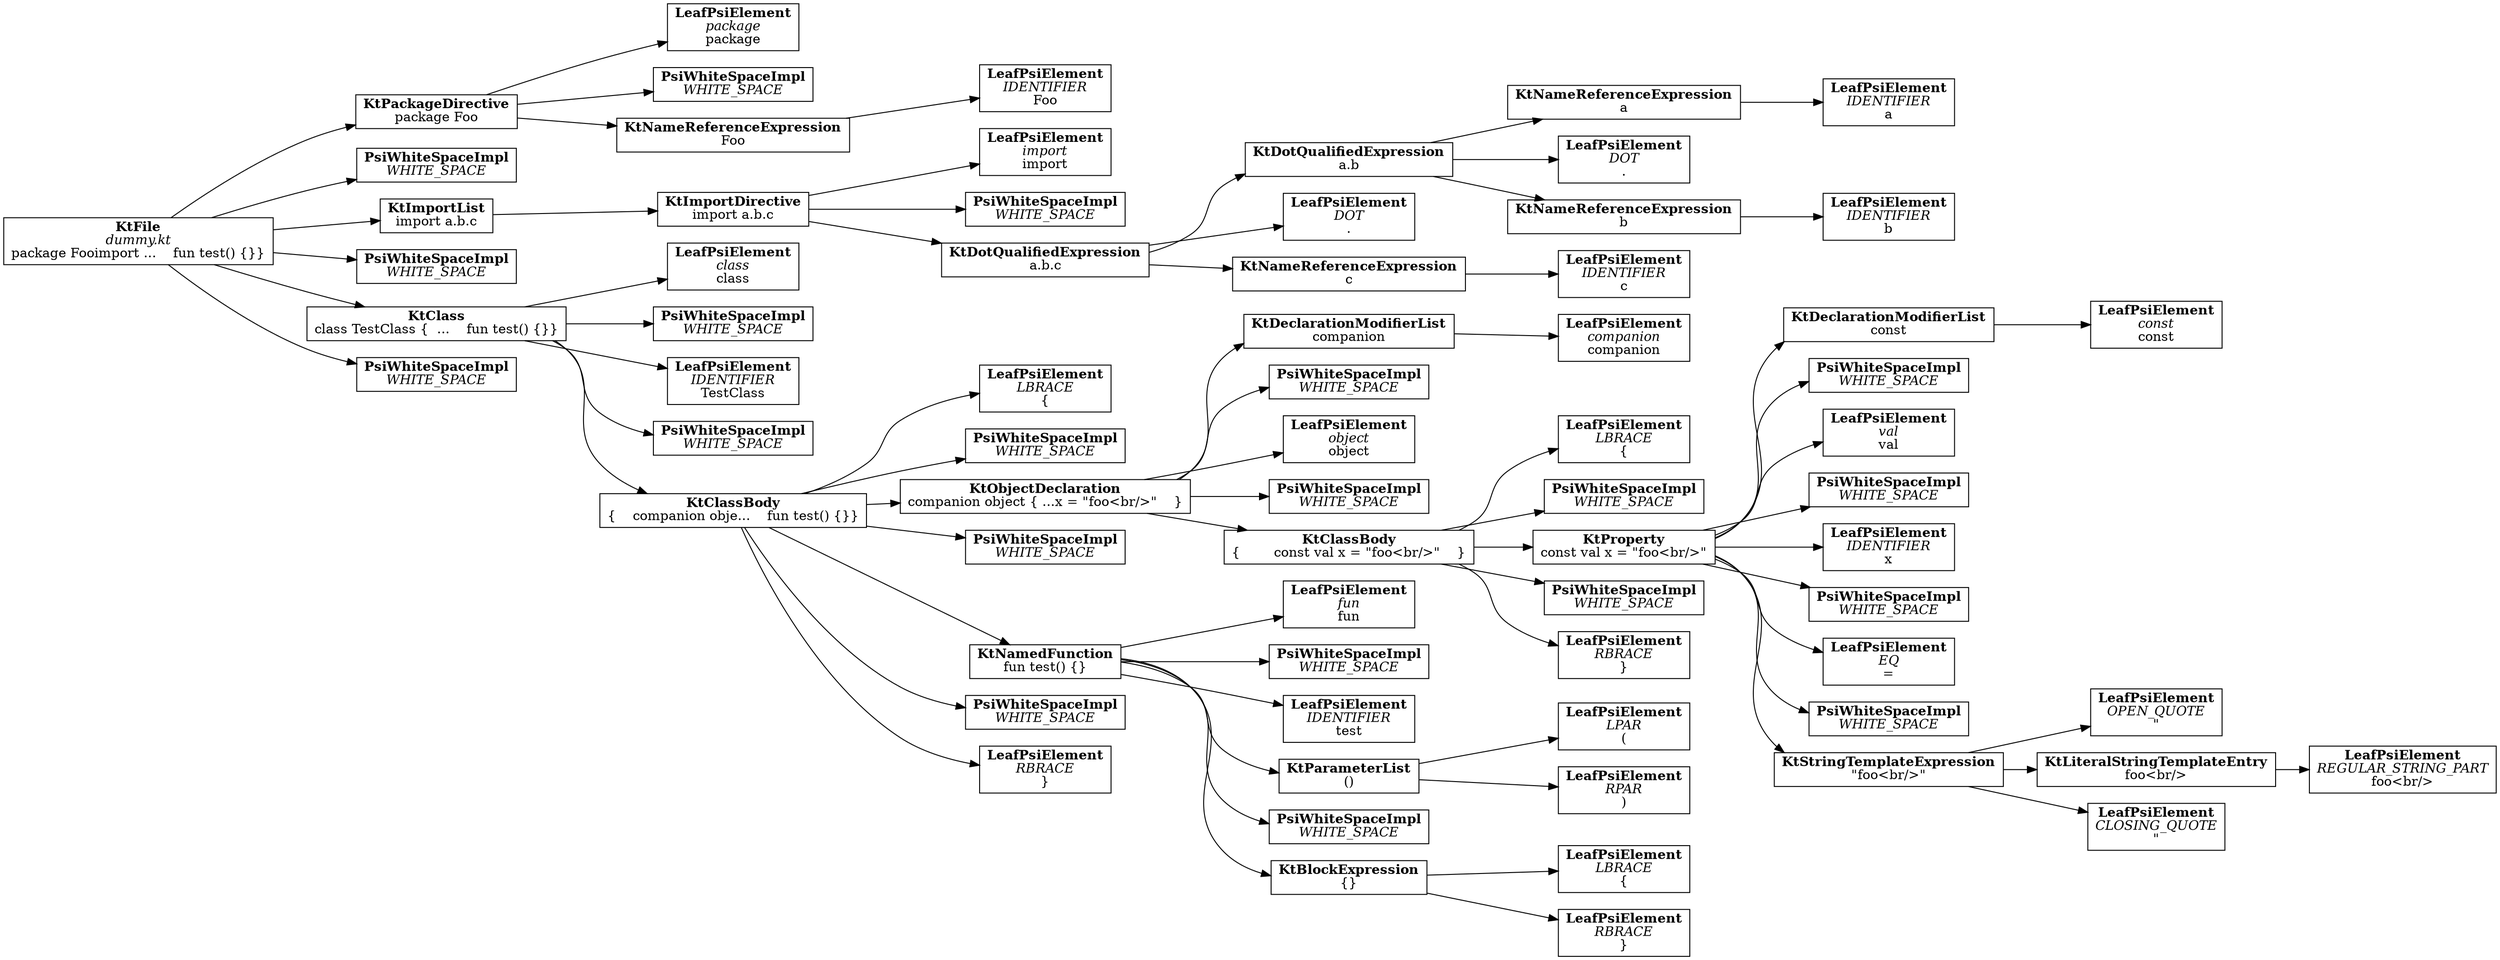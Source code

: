 digraph {
  graph [rankdir = LR]
  70 [shape=box label=<<b>KtFile</b><br/><i>dummy.kt</i><br/>package Fooimport ...    fun test() {}}>]
  4 [shape=box label=<<b>KtPackageDirective</b><br/>package Foo>]
  0 [shape=box label=<<b>LeafPsiElement</b><br/><i>package</i><br/>package>]
  1 [shape=box label=<<b>PsiWhiteSpaceImpl</b><br/><i>WHITE_SPACE</i><br/>>]
  3 [shape=box label=<<b>KtNameReferenceExpression</b><br/>Foo>]
  2 [shape=box label=<<b>LeafPsiElement</b><br/><i>IDENTIFIER</i><br/>Foo>]
  5 [shape=box label=<<b>PsiWhiteSpaceImpl</b><br/><i>WHITE_SPACE</i><br/>>]
  19 [shape=box label=<<b>KtImportList</b><br/>import a.b.c>]
  18 [shape=box label=<<b>KtImportDirective</b><br/>import a.b.c>]
  6 [shape=box label=<<b>LeafPsiElement</b><br/><i>import</i><br/>import>]
  7 [shape=box label=<<b>PsiWhiteSpaceImpl</b><br/><i>WHITE_SPACE</i><br/>>]
  17 [shape=box label=<<b>KtDotQualifiedExpression</b><br/>a.b.c>]
  13 [shape=box label=<<b>KtDotQualifiedExpression</b><br/>a.b>]
  9 [shape=box label=<<b>KtNameReferenceExpression</b><br/>a>]
  8 [shape=box label=<<b>LeafPsiElement</b><br/><i>IDENTIFIER</i><br/>a>]
  10 [shape=box label=<<b>LeafPsiElement</b><br/><i>DOT</i><br/>.>]
  12 [shape=box label=<<b>KtNameReferenceExpression</b><br/>b>]
  11 [shape=box label=<<b>LeafPsiElement</b><br/><i>IDENTIFIER</i><br/>b>]
  14 [shape=box label=<<b>LeafPsiElement</b><br/><i>DOT</i><br/>.>]
  16 [shape=box label=<<b>KtNameReferenceExpression</b><br/>c>]
  15 [shape=box label=<<b>LeafPsiElement</b><br/><i>IDENTIFIER</i><br/>c>]
  20 [shape=box label=<<b>PsiWhiteSpaceImpl</b><br/><i>WHITE_SPACE</i><br/>>]
  68 [shape=box label=<<b>KtClass</b><br/>class TestClass {  ...    fun test() {}}>]
  21 [shape=box label=<<b>LeafPsiElement</b><br/><i>class</i><br/>class>]
  22 [shape=box label=<<b>PsiWhiteSpaceImpl</b><br/><i>WHITE_SPACE</i><br/>>]
  23 [shape=box label=<<b>LeafPsiElement</b><br/><i>IDENTIFIER</i><br/>TestClass>]
  24 [shape=box label=<<b>PsiWhiteSpaceImpl</b><br/><i>WHITE_SPACE</i><br/>>]
  67 [shape=box label=<<b>KtClassBody</b><br/>{    companion obje...    fun test() {}}>]
  25 [shape=box label=<<b>LeafPsiElement</b><br/><i>LBRACE</i><br/>{>]
  26 [shape=box label=<<b>PsiWhiteSpaceImpl</b><br/><i>WHITE_SPACE</i><br/>>]
  52 [shape=box label=<<b>KtObjectDeclaration</b><br/>companion object { ...x = "foo&lt;br/&gt;"    }>]
  28 [shape=box label=<<b>KtDeclarationModifierList</b><br/>companion>]
  27 [shape=box label=<<b>LeafPsiElement</b><br/><i>companion</i><br/>companion>]
  29 [shape=box label=<<b>PsiWhiteSpaceImpl</b><br/><i>WHITE_SPACE</i><br/>>]
  30 [shape=box label=<<b>LeafPsiElement</b><br/><i>object</i><br/>object>]
  31 [shape=box label=<<b>PsiWhiteSpaceImpl</b><br/><i>WHITE_SPACE</i><br/>>]
  51 [shape=box label=<<b>KtClassBody</b><br/>{        const val x = "foo&lt;br/&gt;"    }>]
  32 [shape=box label=<<b>LeafPsiElement</b><br/><i>LBRACE</i><br/>{>]
  33 [shape=box label=<<b>PsiWhiteSpaceImpl</b><br/><i>WHITE_SPACE</i><br/>>]
  48 [shape=box label=<<b>KtProperty</b><br/>const val x = "foo&lt;br/&gt;">]
  35 [shape=box label=<<b>KtDeclarationModifierList</b><br/>const>]
  34 [shape=box label=<<b>LeafPsiElement</b><br/><i>const</i><br/>const>]
  36 [shape=box label=<<b>PsiWhiteSpaceImpl</b><br/><i>WHITE_SPACE</i><br/>>]
  37 [shape=box label=<<b>LeafPsiElement</b><br/><i>val</i><br/>val>]
  38 [shape=box label=<<b>PsiWhiteSpaceImpl</b><br/><i>WHITE_SPACE</i><br/>>]
  39 [shape=box label=<<b>LeafPsiElement</b><br/><i>IDENTIFIER</i><br/>x>]
  40 [shape=box label=<<b>PsiWhiteSpaceImpl</b><br/><i>WHITE_SPACE</i><br/>>]
  41 [shape=box label=<<b>LeafPsiElement</b><br/><i>EQ</i><br/>=>]
  42 [shape=box label=<<b>PsiWhiteSpaceImpl</b><br/><i>WHITE_SPACE</i><br/>>]
  47 [shape=box label=<<b>KtStringTemplateExpression</b><br/>"foo&lt;br/&gt;">]
  43 [shape=box label=<<b>LeafPsiElement</b><br/><i>OPEN_QUOTE</i><br/>">]
  45 [shape=box label=<<b>KtLiteralStringTemplateEntry</b><br/>foo&lt;br/&gt;>]
  44 [shape=box label=<<b>LeafPsiElement</b><br/><i>REGULAR_STRING_PART</i><br/>foo&lt;br/&gt;>]
  46 [shape=box label=<<b>LeafPsiElement</b><br/><i>CLOSING_QUOTE</i><br/>">]
  49 [shape=box label=<<b>PsiWhiteSpaceImpl</b><br/><i>WHITE_SPACE</i><br/>>]
  50 [shape=box label=<<b>LeafPsiElement</b><br/><i>RBRACE</i><br/>}>]
  53 [shape=box label=<<b>PsiWhiteSpaceImpl</b><br/><i>WHITE_SPACE</i><br/>>]
  64 [shape=box label=<<b>KtNamedFunction</b><br/>fun test() {}>]
  54 [shape=box label=<<b>LeafPsiElement</b><br/><i>fun</i><br/>fun>]
  55 [shape=box label=<<b>PsiWhiteSpaceImpl</b><br/><i>WHITE_SPACE</i><br/>>]
  56 [shape=box label=<<b>LeafPsiElement</b><br/><i>IDENTIFIER</i><br/>test>]
  59 [shape=box label=<<b>KtParameterList</b><br/>()>]
  57 [shape=box label=<<b>LeafPsiElement</b><br/><i>LPAR</i><br/>(>]
  58 [shape=box label=<<b>LeafPsiElement</b><br/><i>RPAR</i><br/>)>]
  60 [shape=box label=<<b>PsiWhiteSpaceImpl</b><br/><i>WHITE_SPACE</i><br/>>]
  63 [shape=box label=<<b>KtBlockExpression</b><br/>{}>]
  61 [shape=box label=<<b>LeafPsiElement</b><br/><i>LBRACE</i><br/>{>]
  62 [shape=box label=<<b>LeafPsiElement</b><br/><i>RBRACE</i><br/>}>]
  65 [shape=box label=<<b>PsiWhiteSpaceImpl</b><br/><i>WHITE_SPACE</i><br/>>]
  66 [shape=box label=<<b>LeafPsiElement</b><br/><i>RBRACE</i><br/>}>]
  69 [shape=box label=<<b>PsiWhiteSpaceImpl</b><br/><i>WHITE_SPACE</i><br/>>]
  70 -> 4
  70 -> 5
  70 -> 19
  70 -> 20
  70 -> 68
  70 -> 69
  4 -> 0
  4 -> 1
  4 -> 3
  3 -> 2
  19 -> 18
  18 -> 6
  18 -> 7
  18 -> 17
  17 -> 13
  17 -> 14
  17 -> 16
  13 -> 9
  13 -> 10
  13 -> 12
  9 -> 8
  12 -> 11
  16 -> 15
  68 -> 21
  68 -> 22
  68 -> 23
  68 -> 24
  68 -> 67
  67 -> 25
  67 -> 26
  67 -> 52
  67 -> 53
  67 -> 64
  67 -> 65
  67 -> 66
  52 -> 28
  52 -> 29
  52 -> 30
  52 -> 31
  52 -> 51
  28 -> 27
  51 -> 32
  51 -> 33
  51 -> 48
  51 -> 49
  51 -> 50
  48 -> 35
  48 -> 36
  48 -> 37
  48 -> 38
  48 -> 39
  48 -> 40
  48 -> 41
  48 -> 42
  48 -> 47
  35 -> 34
  47 -> 43
  47 -> 45
  47 -> 46
  45 -> 44
  64 -> 54
  64 -> 55
  64 -> 56
  64 -> 59
  64 -> 60
  64 -> 63
  59 -> 57
  59 -> 58
  63 -> 61
  63 -> 62
}